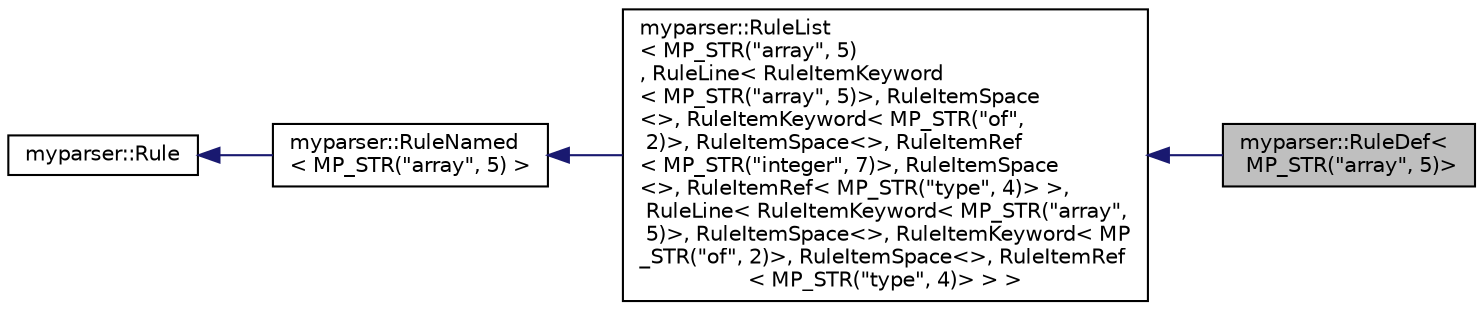 digraph "myparser::RuleDef&lt; MP_STR(&quot;array&quot;, 5)&gt;"
{
  edge [fontname="Helvetica",fontsize="10",labelfontname="Helvetica",labelfontsize="10"];
  node [fontname="Helvetica",fontsize="10",shape=record];
  rankdir="LR";
  Node1 [label="myparser::RuleDef\<\l MP_STR(\"array\", 5)\>",height=0.2,width=0.4,color="black", fillcolor="grey75", style="filled" fontcolor="black"];
  Node2 -> Node1 [dir="back",color="midnightblue",fontsize="10",style="solid",fontname="Helvetica"];
  Node2 [label="myparser::RuleList\l\< MP_STR(\"array\", 5)\l, RuleLine\< RuleItemKeyword\l\< MP_STR(\"array\", 5)\>, RuleItemSpace\l\<\>, RuleItemKeyword\< MP_STR(\"of\",\l 2)\>, RuleItemSpace\<\>, RuleItemRef\l\< MP_STR(\"integer\", 7)\>, RuleItemSpace\l\<\>, RuleItemRef\< MP_STR(\"type\", 4)\> \>,\l RuleLine\< RuleItemKeyword\< MP_STR(\"array\",\l 5)\>, RuleItemSpace\<\>, RuleItemKeyword\< MP\l_STR(\"of\", 2)\>, RuleItemSpace\<\>, RuleItemRef\l\< MP_STR(\"type\", 4)\> \> \>",height=0.2,width=0.4,color="black", fillcolor="white", style="filled",URL="$classmyparser_1_1RuleList.html"];
  Node3 -> Node2 [dir="back",color="midnightblue",fontsize="10",style="solid",fontname="Helvetica"];
  Node3 [label="myparser::RuleNamed\l\< MP_STR(\"array\", 5) \>",height=0.2,width=0.4,color="black", fillcolor="white", style="filled",URL="$classmyparser_1_1RuleNamed.html"];
  Node4 -> Node3 [dir="back",color="midnightblue",fontsize="10",style="solid",fontname="Helvetica"];
  Node4 [label="myparser::Rule",height=0.2,width=0.4,color="black", fillcolor="white", style="filled",URL="$classmyparser_1_1Rule.html"];
}

